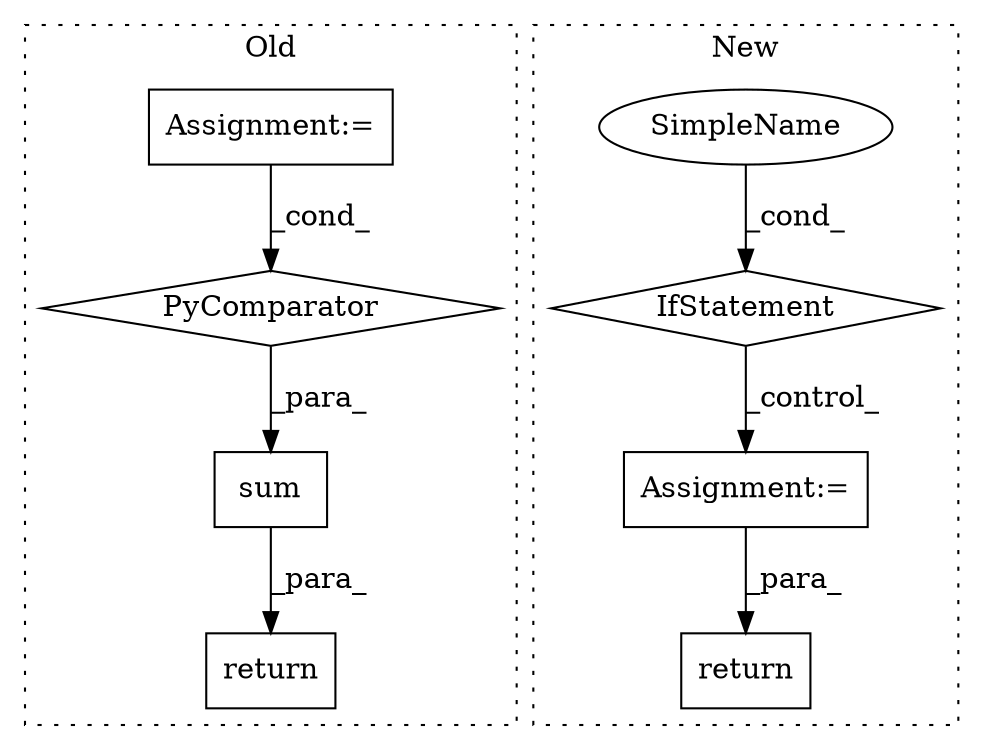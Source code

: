 digraph G {
subgraph cluster0 {
1 [label="sum" a="32" s="550,563" l="4,1" shape="box"];
5 [label="Assignment:=" a="7" s="478" l="40" shape="box"];
6 [label="PyComparator" a="113" s="478" l="40" shape="diamond"];
7 [label="return" a="41" s="526" l="7" shape="box"];
label = "Old";
style="dotted";
}
subgraph cluster1 {
2 [label="IfStatement" a="25" s="320,374" l="4,2" shape="diamond"];
3 [label="Assignment:=" a="7" s="390" l="12" shape="box"];
4 [label="SimpleName" a="42" s="" l="" shape="ellipse"];
8 [label="return" a="41" s="506" l="7" shape="box"];
label = "New";
style="dotted";
}
1 -> 7 [label="_para_"];
2 -> 3 [label="_control_"];
3 -> 8 [label="_para_"];
4 -> 2 [label="_cond_"];
5 -> 6 [label="_cond_"];
6 -> 1 [label="_para_"];
}